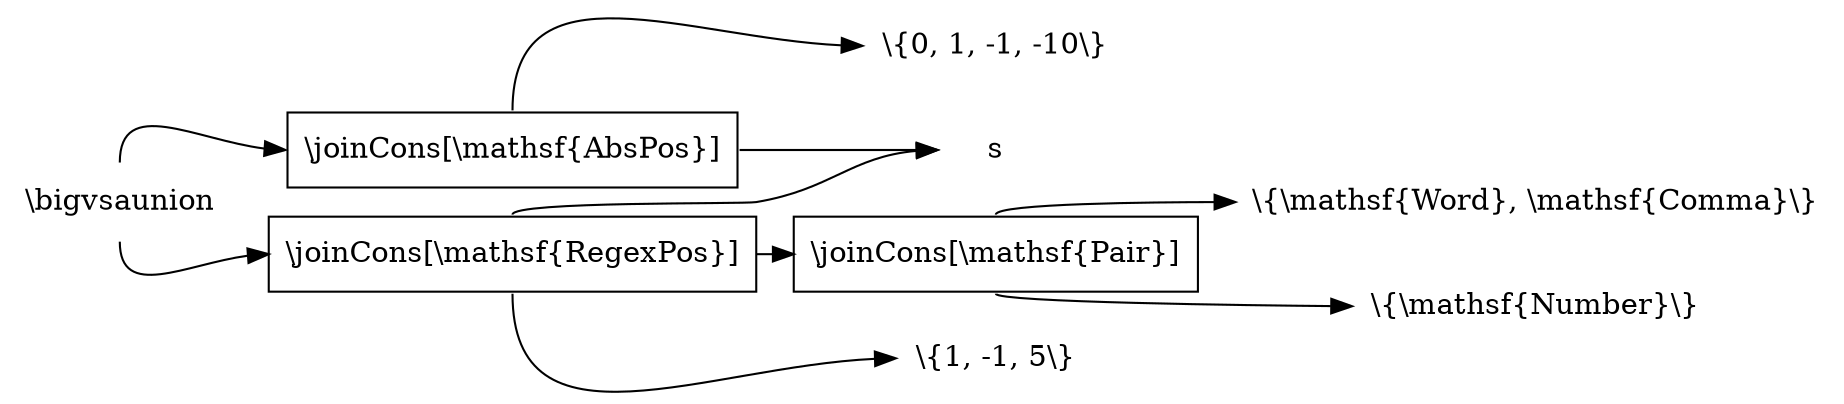 digraph G {
    rankdir=LR;
    ranksep=0.25;
    nodesep=0.20;

    union [label="\\bigvsaunion", shape=none];

    subgraph joins {
        node [shape=box, style="join node"];

        subgraph rank0 {
            rank=same;
            abs [label="\\joinCons[\\mathsf{AbsPos}]"];
            regex [label="\\joinCons[\\mathsf{RegexPos}]"];
        }
    }

    union:n -> abs:w;
    union:s -> regex:w;
    regex:e -> pair:w;

    node [shape=none];
    l011 [label="\\{0, 1, -1, -10\\}"];
    s;
    pair [label="\\joinCons[\\mathsf{Pair}]", shape=box, style="join node"];
    l115 [label="\\{1, -1, 5\\}"];
    subgraph rank3 {
        rank=same;
        r1 [label="\\{\\mathsf{Word}, \\mathsf{Comma}\\}"];
        r2 [label="\\{\\mathsf{Number}\\}"];
    }

    regex:n -> s:w;
    regex:s -> l115:w;
    abs:e -> s:w;
    abs:n -> l011:w;

    pair:n -> r1:w;
    pair:s -> r2:w;
}
